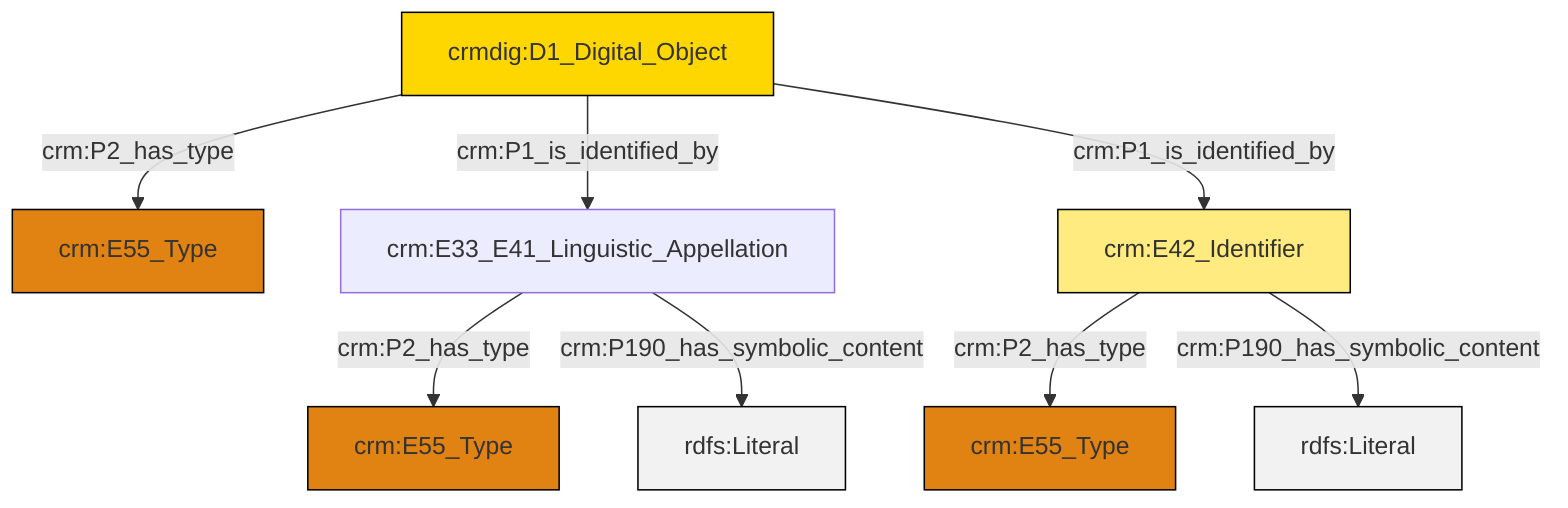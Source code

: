 graph TD
classDef Literal fill:#f2f2f2,stroke:#000000;
classDef CRM_Entity fill:#FFFFFF,stroke:#000000;
classDef Temporal_Entity fill:#00C9E6, stroke:#000000;
classDef Type fill:#E18312, stroke:#000000;
classDef Time-Span fill:#2C9C91, stroke:#000000;
classDef Appellation fill:#FFEB7F, stroke:#000000;
classDef Place fill:#008836, stroke:#000000;
classDef Persistent_Item fill:#B266B2, stroke:#000000;
classDef Conceptual_Object fill:#FFD700, stroke:#000000;
classDef Physical_Thing fill:#D2B48C, stroke:#000000;
classDef Actor fill:#f58aad, stroke:#000000;
classDef PC_Classes fill:#4ce600, stroke:#000000;
classDef Multi fill:#cccccc,stroke:#000000;

2["crm:E33_E41_Linguistic_Appellation"]:::Default -->|crm:P2_has_type| 6["crm:E55_Type"]:::Type
7["crmdig:D1_Digital_Object"]:::Conceptual_Object -->|crm:P2_has_type| 0["crm:E55_Type"]:::Type
8["crm:E42_Identifier"]:::Appellation -->|crm:P2_has_type| 4["crm:E55_Type"]:::Type
8["crm:E42_Identifier"]:::Appellation -->|crm:P190_has_symbolic_content| 11[rdfs:Literal]:::Literal
2["crm:E33_E41_Linguistic_Appellation"]:::Default -->|crm:P190_has_symbolic_content| 12[rdfs:Literal]:::Literal
7["crmdig:D1_Digital_Object"]:::Conceptual_Object -->|crm:P1_is_identified_by| 2["crm:E33_E41_Linguistic_Appellation"]:::Default
7["crmdig:D1_Digital_Object"]:::Conceptual_Object -->|crm:P1_is_identified_by| 8["crm:E42_Identifier"]:::Appellation